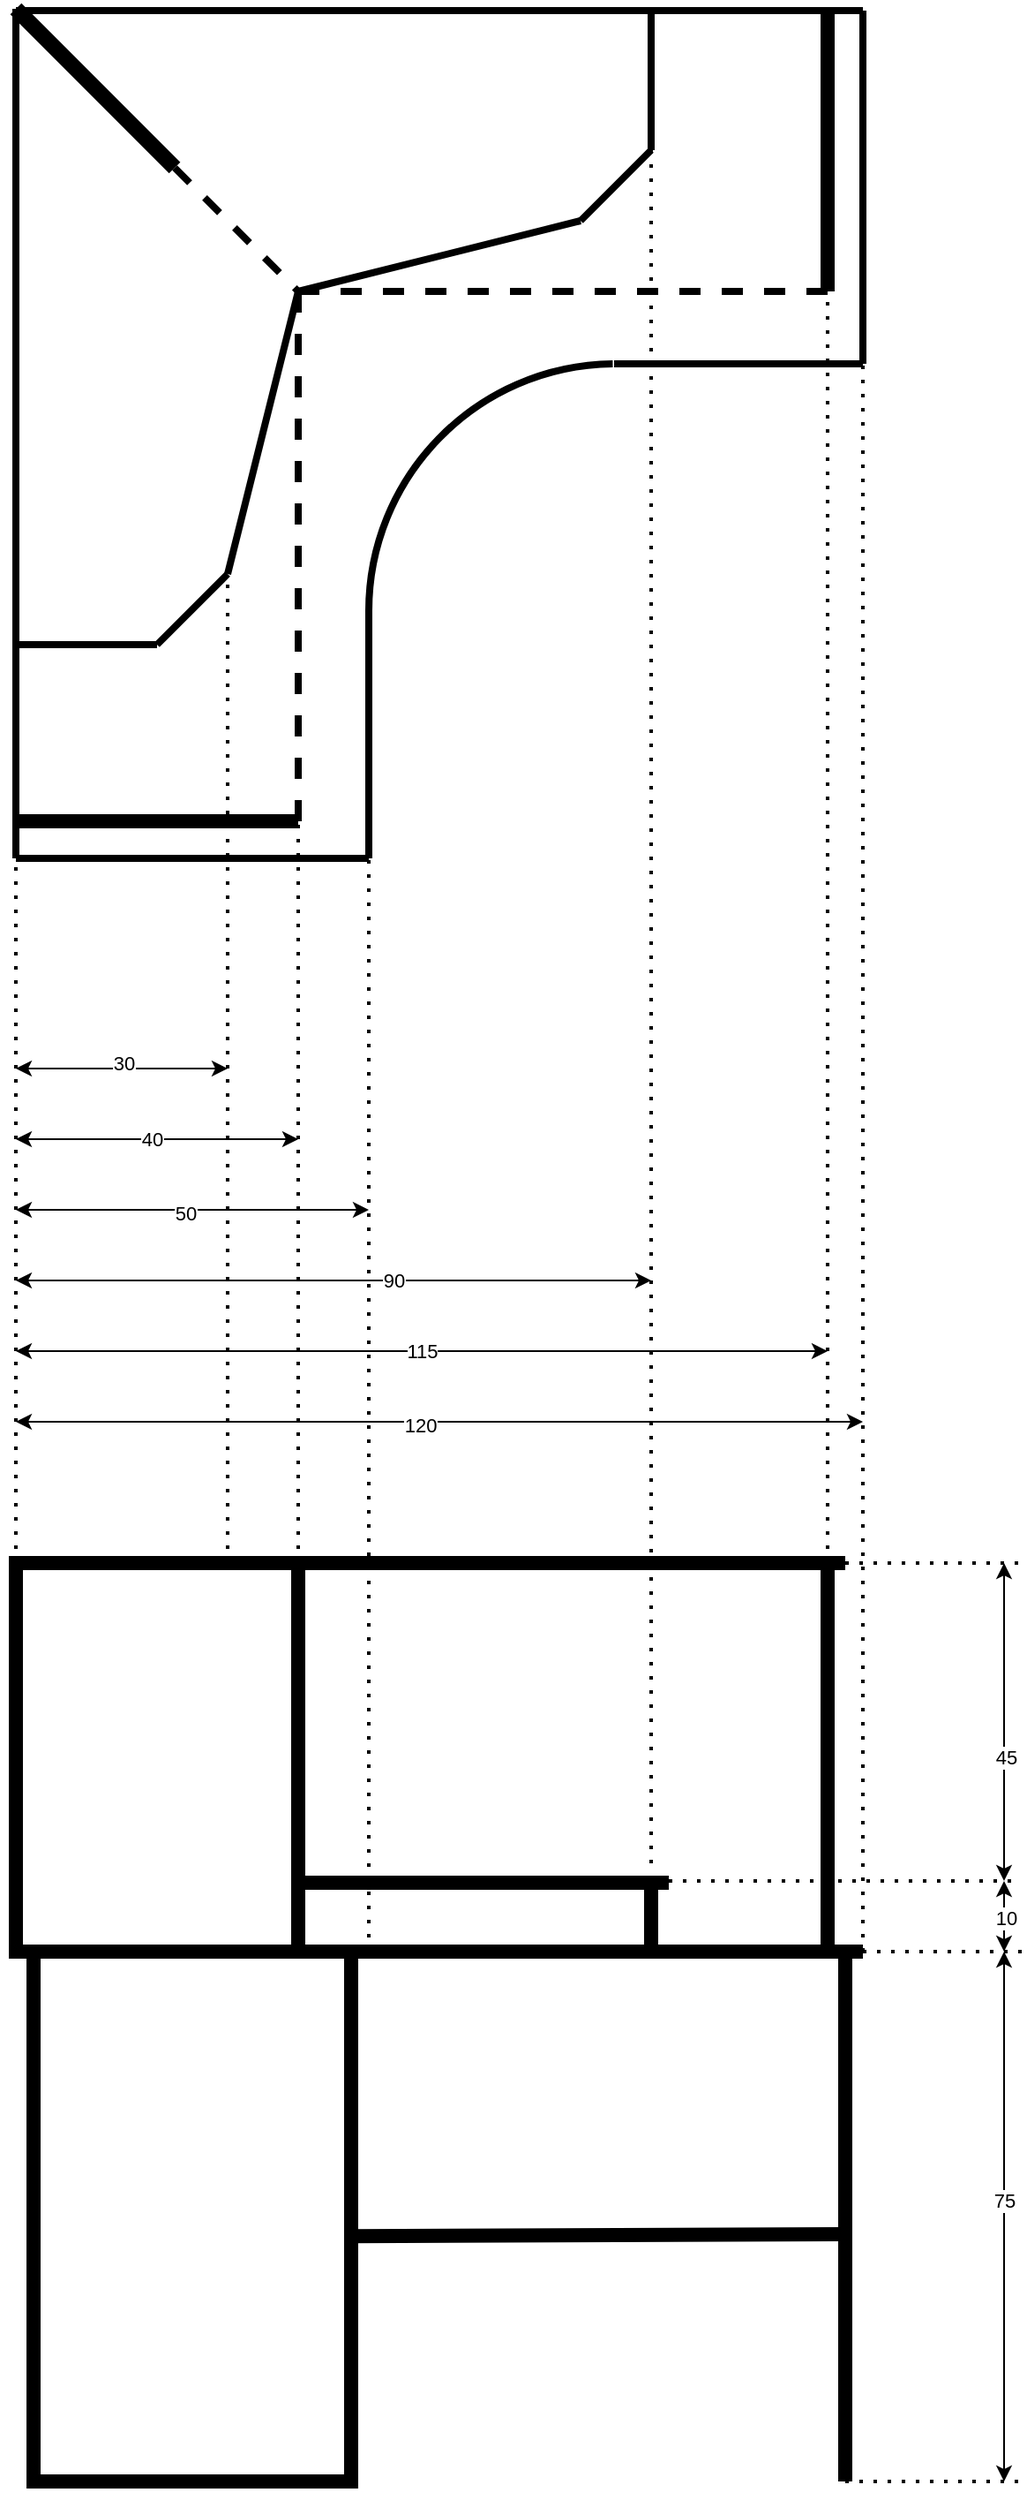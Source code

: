 <mxfile version="21.7.5" type="device">
  <diagram name="Страница — 1" id="WWSRq1Andy6XcSE4cHyi">
    <mxGraphModel dx="1183" dy="763" grid="1" gridSize="10" guides="1" tooltips="1" connect="1" arrows="1" fold="1" page="1" pageScale="1" pageWidth="1169" pageHeight="1654" math="0" shadow="0">
      <root>
        <mxCell id="0" />
        <mxCell id="1" parent="0" />
        <mxCell id="5ipVly3__UfjU85wJ9FP-18" value="" style="group;strokeWidth=4;" vertex="1" connectable="0" parent="1">
          <mxGeometry x="160" y="80" width="480" height="481" as="geometry" />
        </mxCell>
        <mxCell id="5ipVly3__UfjU85wJ9FP-3" value="" style="endArrow=none;html=1;rounded=0;strokeWidth=4;" edge="1" parent="5ipVly3__UfjU85wJ9FP-18">
          <mxGeometry width="50" height="50" relative="1" as="geometry">
            <mxPoint y="481" as="sourcePoint" />
            <mxPoint x="200" y="481" as="targetPoint" />
          </mxGeometry>
        </mxCell>
        <mxCell id="5ipVly3__UfjU85wJ9FP-4" value="" style="endArrow=none;html=1;rounded=0;entryX=0;entryY=0.504;entryDx=0;entryDy=0;entryPerimeter=0;strokeWidth=4;" edge="1" parent="5ipVly3__UfjU85wJ9FP-18" target="5ipVly3__UfjU85wJ9FP-10">
          <mxGeometry width="50" height="50" relative="1" as="geometry">
            <mxPoint x="200" y="481" as="sourcePoint" />
            <mxPoint x="200" y="361" as="targetPoint" />
          </mxGeometry>
        </mxCell>
        <mxCell id="5ipVly3__UfjU85wJ9FP-5" value="" style="endArrow=none;html=1;rounded=0;strokeWidth=4;" edge="1" parent="5ipVly3__UfjU85wJ9FP-18">
          <mxGeometry width="50" height="50" relative="1" as="geometry">
            <mxPoint y="481" as="sourcePoint" />
            <mxPoint as="targetPoint" />
          </mxGeometry>
        </mxCell>
        <mxCell id="5ipVly3__UfjU85wJ9FP-6" value="" style="endArrow=none;html=1;rounded=0;strokeWidth=4;" edge="1" parent="5ipVly3__UfjU85wJ9FP-18">
          <mxGeometry width="50" height="50" relative="1" as="geometry">
            <mxPoint y="1" as="sourcePoint" />
            <mxPoint x="480" y="1" as="targetPoint" />
          </mxGeometry>
        </mxCell>
        <mxCell id="5ipVly3__UfjU85wJ9FP-7" value="" style="endArrow=none;html=1;rounded=0;strokeWidth=4;" edge="1" parent="5ipVly3__UfjU85wJ9FP-18">
          <mxGeometry width="50" height="50" relative="1" as="geometry">
            <mxPoint x="480" y="201" as="sourcePoint" />
            <mxPoint x="480" y="1" as="targetPoint" />
          </mxGeometry>
        </mxCell>
        <mxCell id="5ipVly3__UfjU85wJ9FP-8" value="" style="endArrow=none;html=1;rounded=0;strokeWidth=4;" edge="1" parent="5ipVly3__UfjU85wJ9FP-18">
          <mxGeometry width="50" height="50" relative="1" as="geometry">
            <mxPoint x="339" y="201" as="sourcePoint" />
            <mxPoint x="480" y="201" as="targetPoint" />
          </mxGeometry>
        </mxCell>
        <mxCell id="5ipVly3__UfjU85wJ9FP-10" value="" style="verticalLabelPosition=bottom;verticalAlign=top;html=1;shape=mxgraph.basic.arc;startAngle=0.748;endAngle=0.998;strokeWidth=4;" vertex="1" parent="5ipVly3__UfjU85wJ9FP-18">
          <mxGeometry x="200" y="201" width="280" height="280" as="geometry" />
        </mxCell>
        <mxCell id="5ipVly3__UfjU85wJ9FP-32" value="" style="endArrow=none;html=1;rounded=0;strokeWidth=8;" edge="1" parent="5ipVly3__UfjU85wJ9FP-18">
          <mxGeometry width="50" height="50" relative="1" as="geometry">
            <mxPoint x="160" y="460" as="sourcePoint" />
            <mxPoint y="460" as="targetPoint" />
          </mxGeometry>
        </mxCell>
        <mxCell id="5ipVly3__UfjU85wJ9FP-33" value="" style="endArrow=none;html=1;rounded=0;strokeWidth=8;" edge="1" parent="5ipVly3__UfjU85wJ9FP-18">
          <mxGeometry width="50" height="50" relative="1" as="geometry">
            <mxPoint x="460" y="160" as="sourcePoint" />
            <mxPoint x="460" as="targetPoint" />
          </mxGeometry>
        </mxCell>
        <mxCell id="5ipVly3__UfjU85wJ9FP-21" value="" style="endArrow=none;html=1;rounded=0;strokeWidth=4;" edge="1" parent="1">
          <mxGeometry width="50" height="50" relative="1" as="geometry">
            <mxPoint x="160" y="440" as="sourcePoint" />
            <mxPoint x="240" y="440" as="targetPoint" />
          </mxGeometry>
        </mxCell>
        <mxCell id="5ipVly3__UfjU85wJ9FP-22" value="" style="endArrow=none;html=1;rounded=0;strokeWidth=4;" edge="1" parent="1">
          <mxGeometry width="50" height="50" relative="1" as="geometry">
            <mxPoint x="240" y="440" as="sourcePoint" />
            <mxPoint x="280" y="400" as="targetPoint" />
          </mxGeometry>
        </mxCell>
        <mxCell id="5ipVly3__UfjU85wJ9FP-23" value="" style="endArrow=none;html=1;rounded=0;strokeWidth=4;" edge="1" parent="1">
          <mxGeometry width="50" height="50" relative="1" as="geometry">
            <mxPoint x="280" y="400" as="sourcePoint" />
            <mxPoint x="320" y="240" as="targetPoint" />
          </mxGeometry>
        </mxCell>
        <mxCell id="5ipVly3__UfjU85wJ9FP-24" value="" style="endArrow=none;html=1;rounded=0;strokeWidth=4;" edge="1" parent="1">
          <mxGeometry width="50" height="50" relative="1" as="geometry">
            <mxPoint x="320" y="240" as="sourcePoint" />
            <mxPoint x="480" y="200" as="targetPoint" />
          </mxGeometry>
        </mxCell>
        <mxCell id="5ipVly3__UfjU85wJ9FP-25" value="" style="endArrow=none;html=1;rounded=0;strokeWidth=4;" edge="1" parent="1">
          <mxGeometry width="50" height="50" relative="1" as="geometry">
            <mxPoint x="480" y="200" as="sourcePoint" />
            <mxPoint x="520" y="160" as="targetPoint" />
          </mxGeometry>
        </mxCell>
        <mxCell id="5ipVly3__UfjU85wJ9FP-26" value="" style="endArrow=none;html=1;rounded=0;strokeWidth=4;" edge="1" parent="1">
          <mxGeometry width="50" height="50" relative="1" as="geometry">
            <mxPoint x="520" y="160" as="sourcePoint" />
            <mxPoint x="520" y="80" as="targetPoint" />
          </mxGeometry>
        </mxCell>
        <mxCell id="5ipVly3__UfjU85wJ9FP-31" value="" style="endArrow=none;html=1;rounded=0;strokeWidth=9;" edge="1" parent="1">
          <mxGeometry width="50" height="50" relative="1" as="geometry">
            <mxPoint x="250" y="170" as="sourcePoint" />
            <mxPoint x="160" y="80" as="targetPoint" />
          </mxGeometry>
        </mxCell>
        <mxCell id="5ipVly3__UfjU85wJ9FP-34" value="" style="endArrow=none;dashed=1;html=1;rounded=0;strokeWidth=4;" edge="1" parent="1">
          <mxGeometry width="50" height="50" relative="1" as="geometry">
            <mxPoint x="320" y="540" as="sourcePoint" />
            <mxPoint x="320" y="240" as="targetPoint" />
          </mxGeometry>
        </mxCell>
        <mxCell id="5ipVly3__UfjU85wJ9FP-37" value="" style="endArrow=none;dashed=1;html=1;rounded=0;strokeWidth=4;" edge="1" parent="1">
          <mxGeometry width="50" height="50" relative="1" as="geometry">
            <mxPoint x="320" y="240" as="sourcePoint" />
            <mxPoint x="620" y="240" as="targetPoint" />
          </mxGeometry>
        </mxCell>
        <mxCell id="5ipVly3__UfjU85wJ9FP-38" value="" style="endArrow=none;dashed=1;html=1;rounded=0;strokeWidth=4;" edge="1" parent="1">
          <mxGeometry width="50" height="50" relative="1" as="geometry">
            <mxPoint x="250" y="170" as="sourcePoint" />
            <mxPoint x="320" y="240" as="targetPoint" />
          </mxGeometry>
        </mxCell>
        <mxCell id="5ipVly3__UfjU85wJ9FP-39" value="" style="endArrow=none;html=1;rounded=0;strokeWidth=8;" edge="1" parent="1">
          <mxGeometry width="50" height="50" relative="1" as="geometry">
            <mxPoint x="160" y="1180" as="sourcePoint" />
            <mxPoint x="640" y="1180" as="targetPoint" />
          </mxGeometry>
        </mxCell>
        <mxCell id="5ipVly3__UfjU85wJ9FP-40" value="" style="endArrow=none;html=1;rounded=0;strokeWidth=8;" edge="1" parent="1">
          <mxGeometry width="50" height="50" relative="1" as="geometry">
            <mxPoint x="620" y="1180" as="sourcePoint" />
            <mxPoint x="620" y="960" as="targetPoint" />
          </mxGeometry>
        </mxCell>
        <mxCell id="5ipVly3__UfjU85wJ9FP-41" value="" style="rounded=0;whiteSpace=wrap;html=1;strokeWidth=8;" vertex="1" parent="1">
          <mxGeometry x="160" y="960" width="160" height="220" as="geometry" />
        </mxCell>
        <mxCell id="5ipVly3__UfjU85wJ9FP-42" value="" style="endArrow=none;html=1;rounded=0;exitX=1;exitY=0;exitDx=0;exitDy=0;strokeWidth=8;" edge="1" parent="1" source="5ipVly3__UfjU85wJ9FP-41">
          <mxGeometry width="50" height="50" relative="1" as="geometry">
            <mxPoint x="470" y="930" as="sourcePoint" />
            <mxPoint x="630" y="960" as="targetPoint" />
          </mxGeometry>
        </mxCell>
        <mxCell id="5ipVly3__UfjU85wJ9FP-43" value="" style="endArrow=none;html=1;rounded=0;strokeWidth=8;" edge="1" parent="1">
          <mxGeometry width="50" height="50" relative="1" as="geometry">
            <mxPoint x="520" y="1180" as="sourcePoint" />
            <mxPoint x="520" y="1140" as="targetPoint" />
          </mxGeometry>
        </mxCell>
        <mxCell id="5ipVly3__UfjU85wJ9FP-44" value="" style="endArrow=none;html=1;rounded=0;exitX=1.002;exitY=0.823;exitDx=0;exitDy=0;exitPerimeter=0;strokeWidth=8;" edge="1" parent="1" source="5ipVly3__UfjU85wJ9FP-41">
          <mxGeometry width="50" height="50" relative="1" as="geometry">
            <mxPoint x="470" y="1130" as="sourcePoint" />
            <mxPoint x="530" y="1141" as="targetPoint" />
          </mxGeometry>
        </mxCell>
        <mxCell id="5ipVly3__UfjU85wJ9FP-45" value="" style="rounded=0;whiteSpace=wrap;html=1;strokeWidth=8;" vertex="1" parent="1">
          <mxGeometry x="170" y="1180" width="180" height="300" as="geometry" />
        </mxCell>
        <mxCell id="5ipVly3__UfjU85wJ9FP-46" value="" style="endArrow=none;html=1;rounded=0;strokeWidth=8;" edge="1" parent="1">
          <mxGeometry width="50" height="50" relative="1" as="geometry">
            <mxPoint x="630" y="1480" as="sourcePoint" />
            <mxPoint x="630" y="1180" as="targetPoint" />
          </mxGeometry>
        </mxCell>
        <mxCell id="5ipVly3__UfjU85wJ9FP-47" value="" style="endArrow=none;html=1;rounded=0;exitX=1.006;exitY=0.537;exitDx=0;exitDy=0;exitPerimeter=0;strokeWidth=8;" edge="1" parent="1" source="5ipVly3__UfjU85wJ9FP-45">
          <mxGeometry width="50" height="50" relative="1" as="geometry">
            <mxPoint x="470" y="1330" as="sourcePoint" />
            <mxPoint x="630" y="1340" as="targetPoint" />
          </mxGeometry>
        </mxCell>
        <mxCell id="5ipVly3__UfjU85wJ9FP-48" value="" style="endArrow=none;dashed=1;html=1;dashPattern=1 3;strokeWidth=2;rounded=0;exitX=0;exitY=0;exitDx=0;exitDy=0;" edge="1" parent="1" source="5ipVly3__UfjU85wJ9FP-41">
          <mxGeometry width="50" height="50" relative="1" as="geometry">
            <mxPoint x="470" y="590" as="sourcePoint" />
            <mxPoint x="160" y="560" as="targetPoint" />
          </mxGeometry>
        </mxCell>
        <mxCell id="5ipVly3__UfjU85wJ9FP-49" value="" style="endArrow=none;dashed=1;html=1;dashPattern=1 3;strokeWidth=2;rounded=0;exitX=1;exitY=0;exitDx=0;exitDy=0;" edge="1" parent="1" source="5ipVly3__UfjU85wJ9FP-41">
          <mxGeometry width="50" height="50" relative="1" as="geometry">
            <mxPoint x="470" y="590" as="sourcePoint" />
            <mxPoint x="320" y="540" as="targetPoint" />
          </mxGeometry>
        </mxCell>
        <mxCell id="5ipVly3__UfjU85wJ9FP-50" value="" style="endArrow=none;dashed=1;html=1;dashPattern=1 3;strokeWidth=2;rounded=0;" edge="1" parent="1">
          <mxGeometry width="50" height="50" relative="1" as="geometry">
            <mxPoint x="360" y="1180" as="sourcePoint" />
            <mxPoint x="360" y="560" as="targetPoint" />
          </mxGeometry>
        </mxCell>
        <mxCell id="5ipVly3__UfjU85wJ9FP-51" value="" style="endArrow=none;dashed=1;html=1;dashPattern=1 3;strokeWidth=2;rounded=0;exitX=0.75;exitY=0;exitDx=0;exitDy=0;" edge="1" parent="1" source="5ipVly3__UfjU85wJ9FP-41">
          <mxGeometry width="50" height="50" relative="1" as="geometry">
            <mxPoint x="470" y="790" as="sourcePoint" />
            <mxPoint x="280" y="400" as="targetPoint" />
          </mxGeometry>
        </mxCell>
        <mxCell id="5ipVly3__UfjU85wJ9FP-52" value="" style="endArrow=none;dashed=1;html=1;dashPattern=1 3;strokeWidth=2;rounded=0;" edge="1" parent="1">
          <mxGeometry width="50" height="50" relative="1" as="geometry">
            <mxPoint x="520" y="1130" as="sourcePoint" />
            <mxPoint x="520" y="160" as="targetPoint" />
          </mxGeometry>
        </mxCell>
        <mxCell id="5ipVly3__UfjU85wJ9FP-53" value="" style="endArrow=none;dashed=1;html=1;dashPattern=1 3;strokeWidth=2;rounded=0;" edge="1" parent="1">
          <mxGeometry width="50" height="50" relative="1" as="geometry">
            <mxPoint x="640" y="1180" as="sourcePoint" />
            <mxPoint x="640" y="280" as="targetPoint" />
          </mxGeometry>
        </mxCell>
        <mxCell id="5ipVly3__UfjU85wJ9FP-54" value="" style="endArrow=none;dashed=1;html=1;dashPattern=1 3;strokeWidth=2;rounded=0;" edge="1" parent="1">
          <mxGeometry width="50" height="50" relative="1" as="geometry">
            <mxPoint x="620" y="960" as="sourcePoint" />
            <mxPoint x="620" y="240" as="targetPoint" />
          </mxGeometry>
        </mxCell>
        <mxCell id="5ipVly3__UfjU85wJ9FP-55" value="" style="endArrow=classic;startArrow=classic;html=1;rounded=0;" edge="1" parent="1">
          <mxGeometry width="50" height="50" relative="1" as="geometry">
            <mxPoint x="160" y="880" as="sourcePoint" />
            <mxPoint x="640" y="880" as="targetPoint" />
          </mxGeometry>
        </mxCell>
        <mxCell id="5ipVly3__UfjU85wJ9FP-62" value="120" style="edgeLabel;html=1;align=center;verticalAlign=middle;resizable=0;points=[];" vertex="1" connectable="0" parent="5ipVly3__UfjU85wJ9FP-55">
          <mxGeometry x="-0.047" y="-2" relative="1" as="geometry">
            <mxPoint as="offset" />
          </mxGeometry>
        </mxCell>
        <mxCell id="5ipVly3__UfjU85wJ9FP-56" value="115" style="endArrow=classic;startArrow=classic;html=1;rounded=0;" edge="1" parent="1">
          <mxGeometry width="50" height="50" relative="1" as="geometry">
            <mxPoint x="160" y="840" as="sourcePoint" />
            <mxPoint x="620" y="840" as="targetPoint" />
          </mxGeometry>
        </mxCell>
        <mxCell id="5ipVly3__UfjU85wJ9FP-57" value="" style="endArrow=classic;startArrow=classic;html=1;rounded=0;" edge="1" parent="1">
          <mxGeometry width="50" height="50" relative="1" as="geometry">
            <mxPoint x="160" y="800" as="sourcePoint" />
            <mxPoint x="520" y="800" as="targetPoint" />
          </mxGeometry>
        </mxCell>
        <mxCell id="5ipVly3__UfjU85wJ9FP-64" value="90" style="edgeLabel;html=1;align=center;verticalAlign=middle;resizable=0;points=[];" vertex="1" connectable="0" parent="5ipVly3__UfjU85wJ9FP-57">
          <mxGeometry x="0.187" relative="1" as="geometry">
            <mxPoint as="offset" />
          </mxGeometry>
        </mxCell>
        <mxCell id="5ipVly3__UfjU85wJ9FP-58" value="" style="endArrow=classic;startArrow=classic;html=1;rounded=0;" edge="1" parent="1">
          <mxGeometry width="50" height="50" relative="1" as="geometry">
            <mxPoint x="160" y="760" as="sourcePoint" />
            <mxPoint x="360" y="760" as="targetPoint" />
          </mxGeometry>
        </mxCell>
        <mxCell id="5ipVly3__UfjU85wJ9FP-65" value="50" style="edgeLabel;html=1;align=center;verticalAlign=middle;resizable=0;points=[];" vertex="1" connectable="0" parent="5ipVly3__UfjU85wJ9FP-58">
          <mxGeometry x="-0.038" y="-2" relative="1" as="geometry">
            <mxPoint as="offset" />
          </mxGeometry>
        </mxCell>
        <mxCell id="5ipVly3__UfjU85wJ9FP-59" value="" style="endArrow=classic;startArrow=classic;html=1;rounded=0;" edge="1" parent="1">
          <mxGeometry width="50" height="50" relative="1" as="geometry">
            <mxPoint x="160" y="720" as="sourcePoint" />
            <mxPoint x="320" y="720" as="targetPoint" />
          </mxGeometry>
        </mxCell>
        <mxCell id="5ipVly3__UfjU85wJ9FP-66" value="40" style="edgeLabel;html=1;align=center;verticalAlign=middle;resizable=0;points=[];" vertex="1" connectable="0" parent="5ipVly3__UfjU85wJ9FP-59">
          <mxGeometry x="-0.037" y="1" relative="1" as="geometry">
            <mxPoint y="1" as="offset" />
          </mxGeometry>
        </mxCell>
        <mxCell id="5ipVly3__UfjU85wJ9FP-61" value="" style="endArrow=classic;startArrow=classic;html=1;rounded=0;" edge="1" parent="1">
          <mxGeometry width="50" height="50" relative="1" as="geometry">
            <mxPoint x="160" y="680" as="sourcePoint" />
            <mxPoint x="280" y="680" as="targetPoint" />
          </mxGeometry>
        </mxCell>
        <mxCell id="5ipVly3__UfjU85wJ9FP-67" value="30" style="edgeLabel;html=1;align=center;verticalAlign=middle;resizable=0;points=[];" vertex="1" connectable="0" parent="5ipVly3__UfjU85wJ9FP-61">
          <mxGeometry x="0.019" y="3" relative="1" as="geometry">
            <mxPoint as="offset" />
          </mxGeometry>
        </mxCell>
        <mxCell id="5ipVly3__UfjU85wJ9FP-68" value="" style="endArrow=none;dashed=1;html=1;dashPattern=1 3;strokeWidth=2;rounded=0;" edge="1" parent="1">
          <mxGeometry width="50" height="50" relative="1" as="geometry">
            <mxPoint x="630" y="1480" as="sourcePoint" />
            <mxPoint x="730" y="1480" as="targetPoint" />
          </mxGeometry>
        </mxCell>
        <mxCell id="5ipVly3__UfjU85wJ9FP-69" value="" style="endArrow=none;dashed=1;html=1;dashPattern=1 3;strokeWidth=2;rounded=0;" edge="1" parent="1">
          <mxGeometry width="50" height="50" relative="1" as="geometry">
            <mxPoint x="640" y="1180" as="sourcePoint" />
            <mxPoint x="730" y="1180" as="targetPoint" />
          </mxGeometry>
        </mxCell>
        <mxCell id="5ipVly3__UfjU85wJ9FP-70" value="" style="endArrow=none;dashed=1;html=1;dashPattern=1 3;strokeWidth=2;rounded=0;" edge="1" parent="1">
          <mxGeometry width="50" height="50" relative="1" as="geometry">
            <mxPoint x="630" y="960" as="sourcePoint" />
            <mxPoint x="730" y="960" as="targetPoint" />
          </mxGeometry>
        </mxCell>
        <mxCell id="5ipVly3__UfjU85wJ9FP-71" value="" style="endArrow=none;dashed=1;html=1;dashPattern=1 3;strokeWidth=2;rounded=0;" edge="1" parent="1">
          <mxGeometry width="50" height="50" relative="1" as="geometry">
            <mxPoint x="530" y="1140" as="sourcePoint" />
            <mxPoint x="730" y="1140" as="targetPoint" />
          </mxGeometry>
        </mxCell>
        <mxCell id="5ipVly3__UfjU85wJ9FP-72" value="" style="endArrow=classic;startArrow=classic;html=1;rounded=0;" edge="1" parent="1">
          <mxGeometry width="50" height="50" relative="1" as="geometry">
            <mxPoint x="720" y="1480" as="sourcePoint" />
            <mxPoint x="720" y="1180" as="targetPoint" />
          </mxGeometry>
        </mxCell>
        <mxCell id="5ipVly3__UfjU85wJ9FP-77" value="75" style="edgeLabel;html=1;align=center;verticalAlign=middle;resizable=0;points=[];" vertex="1" connectable="0" parent="5ipVly3__UfjU85wJ9FP-72">
          <mxGeometry x="0.059" relative="1" as="geometry">
            <mxPoint as="offset" />
          </mxGeometry>
        </mxCell>
        <mxCell id="5ipVly3__UfjU85wJ9FP-73" value="" style="endArrow=classic;startArrow=classic;html=1;rounded=0;" edge="1" parent="1">
          <mxGeometry width="50" height="50" relative="1" as="geometry">
            <mxPoint x="720" y="1140" as="sourcePoint" />
            <mxPoint x="720" y="960" as="targetPoint" />
          </mxGeometry>
        </mxCell>
        <mxCell id="5ipVly3__UfjU85wJ9FP-75" value="45" style="edgeLabel;html=1;align=center;verticalAlign=middle;resizable=0;points=[];" vertex="1" connectable="0" parent="5ipVly3__UfjU85wJ9FP-73">
          <mxGeometry x="-0.217" y="-1" relative="1" as="geometry">
            <mxPoint as="offset" />
          </mxGeometry>
        </mxCell>
        <mxCell id="5ipVly3__UfjU85wJ9FP-74" value="" style="endArrow=classic;startArrow=classic;html=1;rounded=0;" edge="1" parent="1">
          <mxGeometry width="50" height="50" relative="1" as="geometry">
            <mxPoint x="720" y="1180" as="sourcePoint" />
            <mxPoint x="720" y="1140" as="targetPoint" />
          </mxGeometry>
        </mxCell>
        <mxCell id="5ipVly3__UfjU85wJ9FP-76" value="10" style="edgeLabel;html=1;align=center;verticalAlign=middle;resizable=0;points=[];" vertex="1" connectable="0" parent="5ipVly3__UfjU85wJ9FP-74">
          <mxGeometry x="-0.017" y="-1" relative="1" as="geometry">
            <mxPoint as="offset" />
          </mxGeometry>
        </mxCell>
      </root>
    </mxGraphModel>
  </diagram>
</mxfile>
